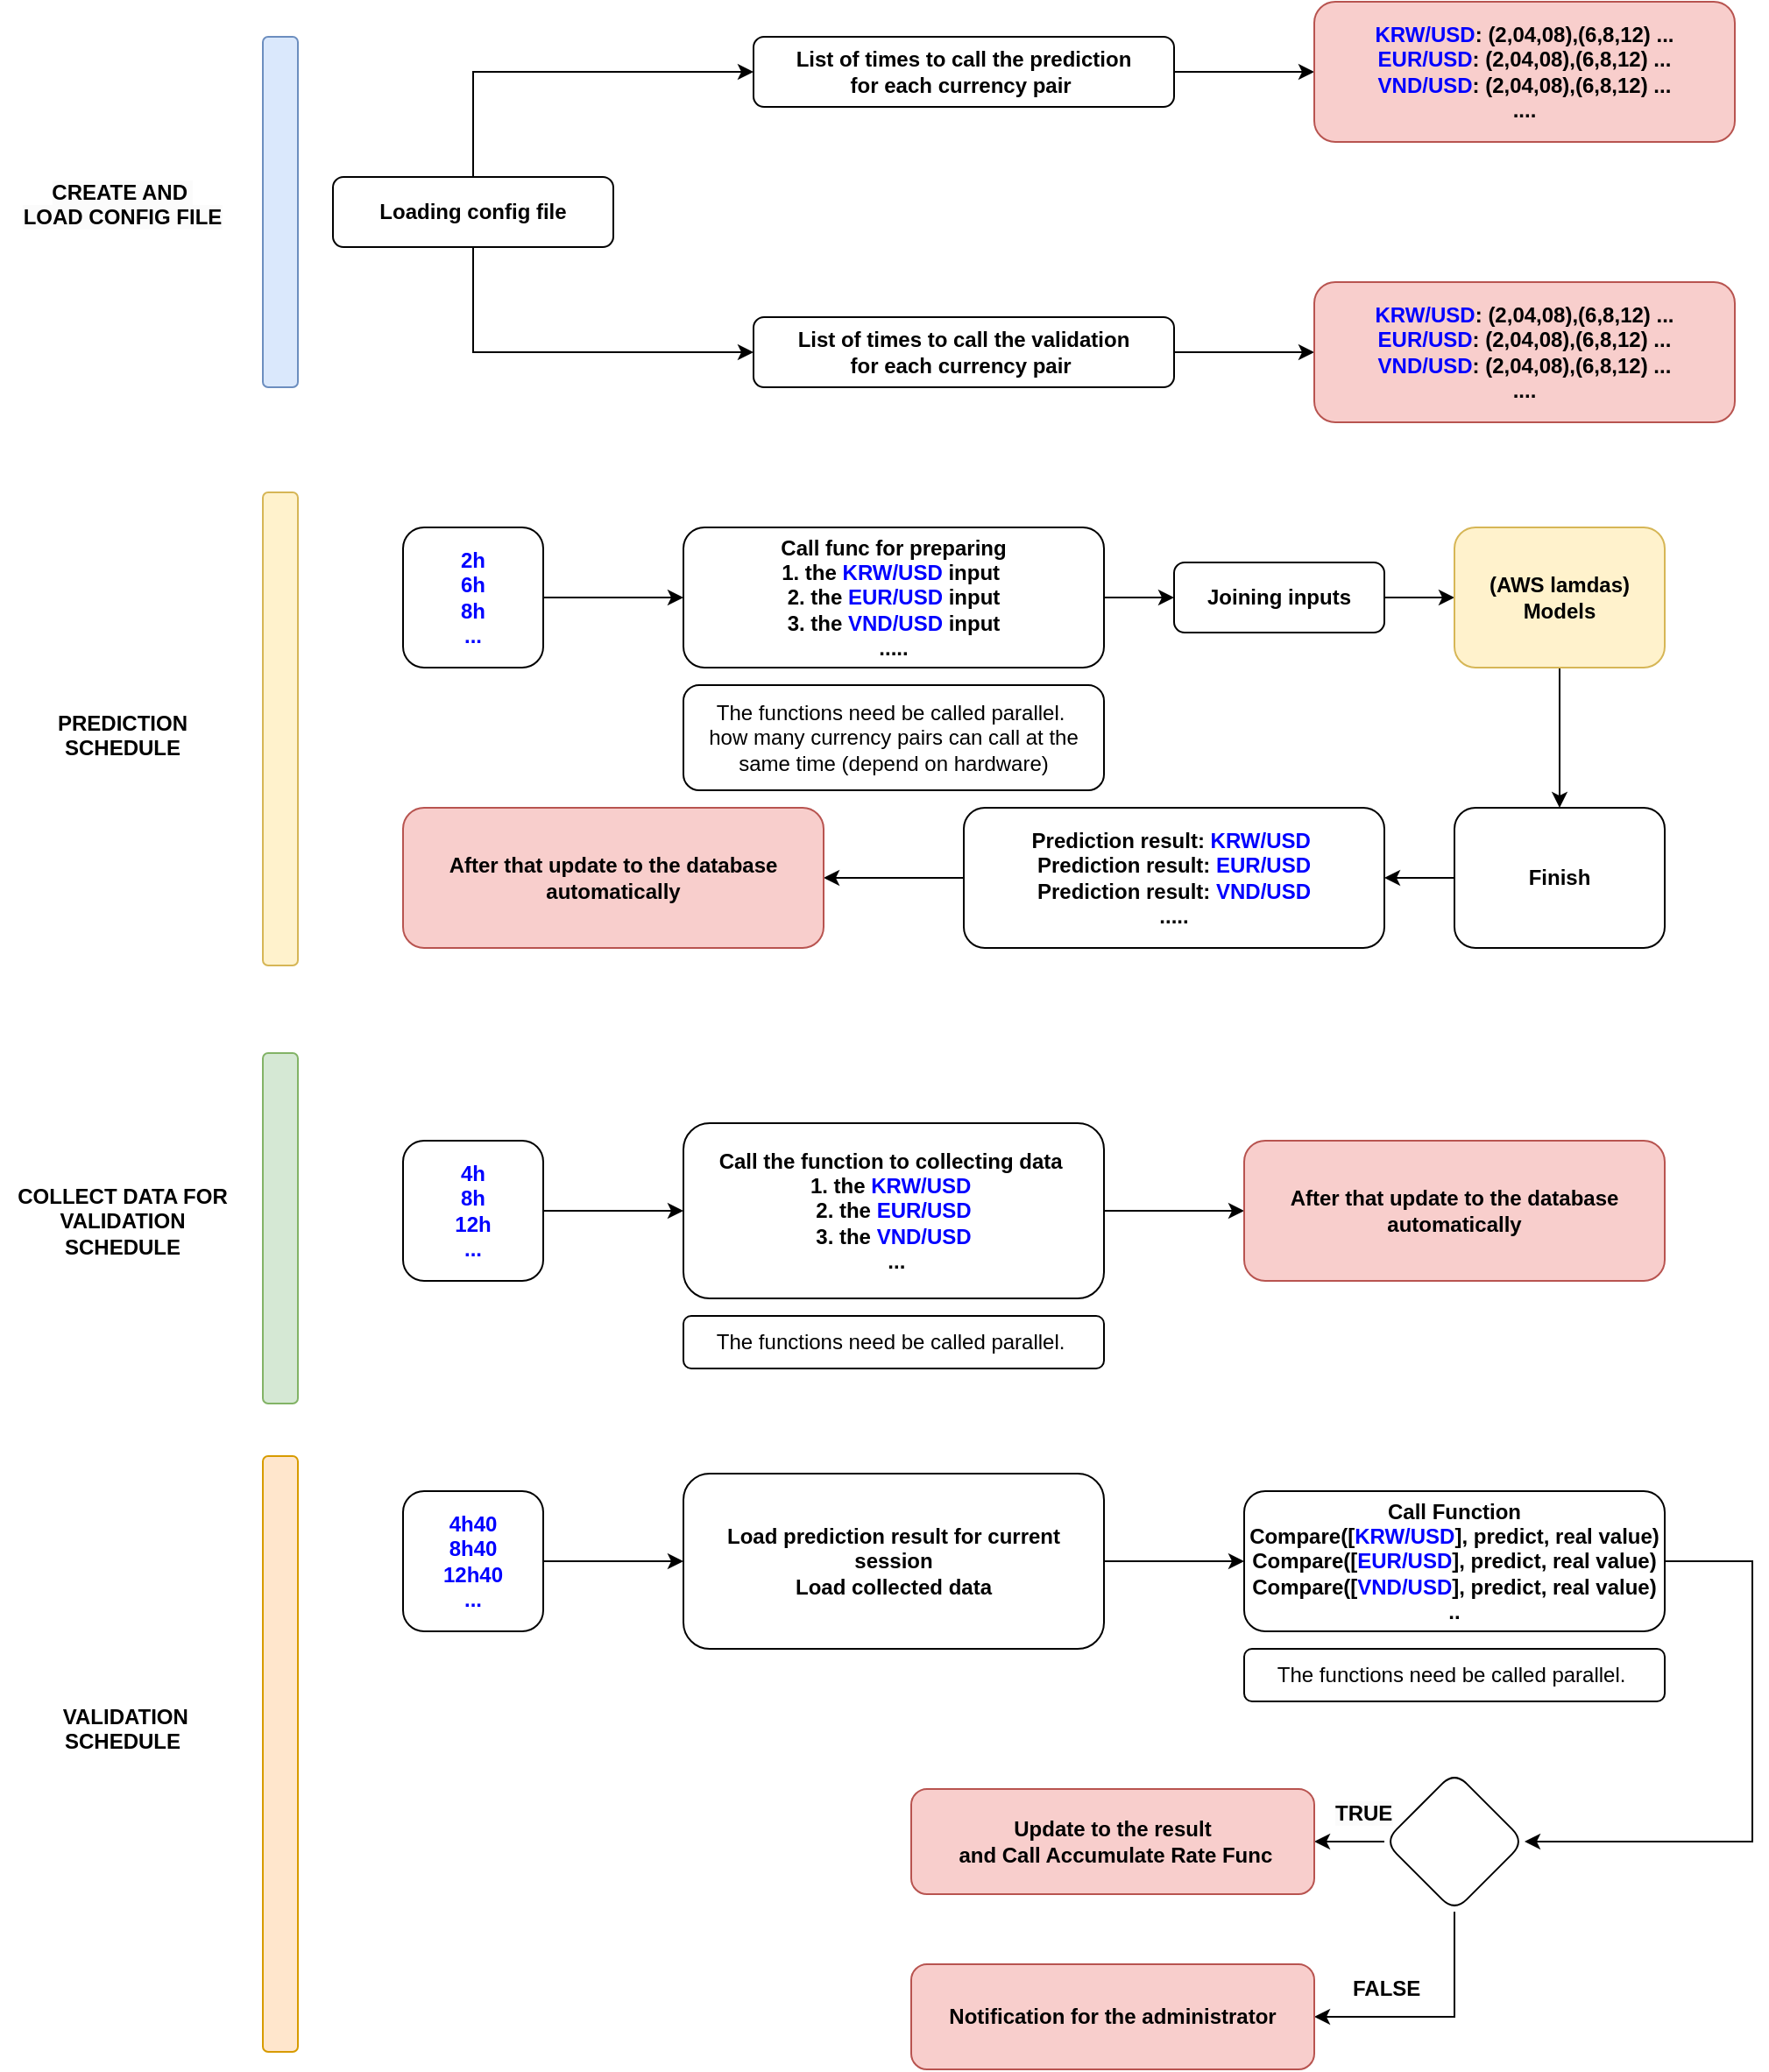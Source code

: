 <mxfile version="21.0.6" type="github">
  <diagram name="Page-1" id="74e2e168-ea6b-b213-b513-2b3c1d86103e">
    <mxGraphModel dx="1362" dy="775" grid="1" gridSize="10" guides="1" tooltips="1" connect="1" arrows="1" fold="1" page="1" pageScale="1" pageWidth="1100" pageHeight="850" background="none" math="0" shadow="0">
      <root>
        <mxCell id="0" />
        <mxCell id="1" parent="0" />
        <mxCell id="ErkjVR_Kb-ZnLnvYWNeu-3" value="" style="edgeStyle=orthogonalEdgeStyle;rounded=0;orthogonalLoop=1;jettySize=auto;html=1;" edge="1" parent="1" source="ErkjVR_Kb-ZnLnvYWNeu-1" target="ErkjVR_Kb-ZnLnvYWNeu-2">
          <mxGeometry relative="1" as="geometry">
            <Array as="points">
              <mxPoint x="320" y="180" />
            </Array>
          </mxGeometry>
        </mxCell>
        <mxCell id="ErkjVR_Kb-ZnLnvYWNeu-5" style="edgeStyle=orthogonalEdgeStyle;rounded=0;orthogonalLoop=1;jettySize=auto;html=1;" edge="1" parent="1" source="ErkjVR_Kb-ZnLnvYWNeu-1" target="ErkjVR_Kb-ZnLnvYWNeu-4">
          <mxGeometry relative="1" as="geometry">
            <Array as="points">
              <mxPoint x="320" y="340" />
            </Array>
          </mxGeometry>
        </mxCell>
        <mxCell id="ErkjVR_Kb-ZnLnvYWNeu-1" value="Loading config file" style="rounded=1;whiteSpace=wrap;html=1;fontStyle=1" vertex="1" parent="1">
          <mxGeometry x="240" y="240" width="160" height="40" as="geometry" />
        </mxCell>
        <mxCell id="ErkjVR_Kb-ZnLnvYWNeu-7" value="" style="edgeStyle=orthogonalEdgeStyle;rounded=0;orthogonalLoop=1;jettySize=auto;html=1;" edge="1" parent="1" source="ErkjVR_Kb-ZnLnvYWNeu-2" target="ErkjVR_Kb-ZnLnvYWNeu-6">
          <mxGeometry relative="1" as="geometry" />
        </mxCell>
        <mxCell id="ErkjVR_Kb-ZnLnvYWNeu-2" value="List of times to call the prediction&lt;br&gt;for each currency pair&amp;nbsp;" style="whiteSpace=wrap;html=1;rounded=1;fontStyle=1;" vertex="1" parent="1">
          <mxGeometry x="480" y="160" width="240" height="40" as="geometry" />
        </mxCell>
        <mxCell id="ErkjVR_Kb-ZnLnvYWNeu-9" style="edgeStyle=orthogonalEdgeStyle;rounded=0;orthogonalLoop=1;jettySize=auto;html=1;entryX=0;entryY=0.5;entryDx=0;entryDy=0;" edge="1" parent="1" source="ErkjVR_Kb-ZnLnvYWNeu-4" target="ErkjVR_Kb-ZnLnvYWNeu-8">
          <mxGeometry relative="1" as="geometry" />
        </mxCell>
        <mxCell id="ErkjVR_Kb-ZnLnvYWNeu-4" value="List of times to call the validation&lt;br&gt;for each currency pair&amp;nbsp;" style="whiteSpace=wrap;html=1;rounded=1;fontStyle=1;" vertex="1" parent="1">
          <mxGeometry x="480" y="320" width="240" height="40" as="geometry" />
        </mxCell>
        <mxCell id="ErkjVR_Kb-ZnLnvYWNeu-6" value="&lt;font color=&quot;#0000ff&quot;&gt;KRW/USD&lt;/font&gt;: (2,04,08),(6,8,12) ...&lt;br&gt;&lt;font color=&quot;#0000ff&quot;&gt;EUR/USD&lt;/font&gt;: (2,04,08),(6,8,12) ...&lt;br&gt;&lt;font color=&quot;#0000ff&quot;&gt;VND/USD&lt;/font&gt;: (2,04,08),(6,8,12) ...&lt;br&gt;...." style="whiteSpace=wrap;html=1;rounded=1;fontStyle=1;fillColor=#f8cecc;strokeColor=#b85450;" vertex="1" parent="1">
          <mxGeometry x="800" y="140" width="240" height="80" as="geometry" />
        </mxCell>
        <mxCell id="ErkjVR_Kb-ZnLnvYWNeu-8" value="&lt;font color=&quot;#0000ff&quot;&gt;KRW/USD&lt;/font&gt;: (2,04,08),(6,8,12) ...&lt;br&gt;&lt;font color=&quot;#0000ff&quot;&gt;EUR/USD&lt;/font&gt;: (2,04,08),(6,8,12) ...&lt;br&gt;&lt;font color=&quot;#0000ff&quot;&gt;VND/USD&lt;/font&gt;: (2,04,08),(6,8,12) ...&lt;br&gt;...." style="whiteSpace=wrap;html=1;rounded=1;fontStyle=1;fillColor=#f8cecc;strokeColor=#b85450;" vertex="1" parent="1">
          <mxGeometry x="800" y="300" width="240" height="80" as="geometry" />
        </mxCell>
        <mxCell id="ErkjVR_Kb-ZnLnvYWNeu-14" value="" style="edgeStyle=orthogonalEdgeStyle;rounded=0;orthogonalLoop=1;jettySize=auto;html=1;" edge="1" parent="1" source="ErkjVR_Kb-ZnLnvYWNeu-10">
          <mxGeometry relative="1" as="geometry">
            <mxPoint x="720" y="480" as="targetPoint" />
          </mxGeometry>
        </mxCell>
        <mxCell id="ErkjVR_Kb-ZnLnvYWNeu-10" value="Call func for preparing &lt;br&gt;1. the&lt;font color=&quot;#0000ff&quot;&gt;&amp;nbsp;KRW/USD&amp;nbsp;&lt;/font&gt;input&lt;font color=&quot;#0000ff&quot;&gt;&amp;nbsp;&lt;/font&gt;&lt;br&gt;2. the&amp;nbsp;&lt;font color=&quot;#0000ff&quot;&gt;EUR/USD&amp;nbsp;&lt;/font&gt;input&lt;br&gt;3. the&amp;nbsp;&lt;font color=&quot;#0000ff&quot;&gt;VND/USD&amp;nbsp;&lt;/font&gt;input&lt;br&gt;....." style="whiteSpace=wrap;html=1;rounded=1;fontStyle=1;" vertex="1" parent="1">
          <mxGeometry x="440" y="440" width="240" height="80" as="geometry" />
        </mxCell>
        <mxCell id="ErkjVR_Kb-ZnLnvYWNeu-12" style="edgeStyle=orthogonalEdgeStyle;rounded=0;orthogonalLoop=1;jettySize=auto;html=1;" edge="1" parent="1" source="ErkjVR_Kb-ZnLnvYWNeu-11" target="ErkjVR_Kb-ZnLnvYWNeu-10">
          <mxGeometry relative="1" as="geometry" />
        </mxCell>
        <mxCell id="ErkjVR_Kb-ZnLnvYWNeu-11" value="&lt;font color=&quot;#0000ff&quot;&gt;2h&lt;br&gt;6h&lt;br&gt;8h&lt;br&gt;...&lt;br&gt;&lt;/font&gt;" style="whiteSpace=wrap;html=1;rounded=1;fontStyle=1;" vertex="1" parent="1">
          <mxGeometry x="280" y="440" width="80" height="80" as="geometry" />
        </mxCell>
        <mxCell id="ErkjVR_Kb-ZnLnvYWNeu-15" value="The functions need be called parallel.&amp;nbsp;&lt;br&gt;how many currency pairs can call at the same time (depend on hardware)" style="rounded=1;whiteSpace=wrap;html=1;" vertex="1" parent="1">
          <mxGeometry x="440" y="530" width="240" height="60" as="geometry" />
        </mxCell>
        <mxCell id="ErkjVR_Kb-ZnLnvYWNeu-18" value="" style="edgeStyle=orthogonalEdgeStyle;rounded=0;orthogonalLoop=1;jettySize=auto;html=1;" edge="1" parent="1" source="ErkjVR_Kb-ZnLnvYWNeu-16" target="ErkjVR_Kb-ZnLnvYWNeu-17">
          <mxGeometry relative="1" as="geometry" />
        </mxCell>
        <mxCell id="ErkjVR_Kb-ZnLnvYWNeu-16" value="Joining inputs" style="whiteSpace=wrap;html=1;rounded=1;fontStyle=1;" vertex="1" parent="1">
          <mxGeometry x="720" y="460" width="120" height="40" as="geometry" />
        </mxCell>
        <mxCell id="ErkjVR_Kb-ZnLnvYWNeu-20" value="" style="edgeStyle=orthogonalEdgeStyle;rounded=0;orthogonalLoop=1;jettySize=auto;html=1;" edge="1" parent="1" source="ErkjVR_Kb-ZnLnvYWNeu-17" target="ErkjVR_Kb-ZnLnvYWNeu-19">
          <mxGeometry relative="1" as="geometry" />
        </mxCell>
        <mxCell id="ErkjVR_Kb-ZnLnvYWNeu-17" value="(AWS lamdas)&lt;br&gt;Models" style="whiteSpace=wrap;html=1;rounded=1;fontStyle=1;fillColor=#fff2cc;strokeColor=#d6b656;" vertex="1" parent="1">
          <mxGeometry x="880" y="440" width="120" height="80" as="geometry" />
        </mxCell>
        <mxCell id="ErkjVR_Kb-ZnLnvYWNeu-22" value="" style="edgeStyle=orthogonalEdgeStyle;rounded=0;orthogonalLoop=1;jettySize=auto;html=1;" edge="1" parent="1" source="ErkjVR_Kb-ZnLnvYWNeu-19" target="ErkjVR_Kb-ZnLnvYWNeu-21">
          <mxGeometry relative="1" as="geometry" />
        </mxCell>
        <mxCell id="ErkjVR_Kb-ZnLnvYWNeu-19" value="Finish" style="whiteSpace=wrap;html=1;rounded=1;fontStyle=1;" vertex="1" parent="1">
          <mxGeometry x="880" y="600" width="120" height="80" as="geometry" />
        </mxCell>
        <mxCell id="ErkjVR_Kb-ZnLnvYWNeu-24" value="" style="edgeStyle=orthogonalEdgeStyle;rounded=0;orthogonalLoop=1;jettySize=auto;html=1;" edge="1" parent="1" source="ErkjVR_Kb-ZnLnvYWNeu-21" target="ErkjVR_Kb-ZnLnvYWNeu-23">
          <mxGeometry relative="1" as="geometry" />
        </mxCell>
        <mxCell id="ErkjVR_Kb-ZnLnvYWNeu-21" value="Prediction result:&lt;font style=&quot;border-color: var(--border-color);&quot; color=&quot;#0000ff&quot;&gt;&amp;nbsp;KRW/USD&amp;nbsp;&lt;/font&gt;&lt;br style=&quot;border-color: var(--border-color);&quot;&gt;Prediction result:&amp;nbsp;&lt;font style=&quot;border-color: var(--border-color);&quot; color=&quot;#0000ff&quot;&gt;EUR/USD&lt;/font&gt;&lt;br style=&quot;border-color: var(--border-color);&quot;&gt;Prediction result:&amp;nbsp;&lt;font style=&quot;border-color: var(--border-color);&quot; color=&quot;#0000ff&quot;&gt;VND/USD&lt;/font&gt;&lt;br style=&quot;border-color: var(--border-color);&quot;&gt;....." style="whiteSpace=wrap;html=1;rounded=1;fontStyle=1;" vertex="1" parent="1">
          <mxGeometry x="600" y="600" width="240" height="80" as="geometry" />
        </mxCell>
        <mxCell id="ErkjVR_Kb-ZnLnvYWNeu-23" value="After that update to the database automatically" style="whiteSpace=wrap;html=1;rounded=1;fontStyle=1;fillColor=#f8cecc;strokeColor=#b85450;" vertex="1" parent="1">
          <mxGeometry x="280" y="600" width="240" height="80" as="geometry" />
        </mxCell>
        <mxCell id="ErkjVR_Kb-ZnLnvYWNeu-25" value="" style="edgeStyle=orthogonalEdgeStyle;rounded=0;orthogonalLoop=1;jettySize=auto;html=1;" edge="1" parent="1" source="ErkjVR_Kb-ZnLnvYWNeu-26" target="ErkjVR_Kb-ZnLnvYWNeu-38">
          <mxGeometry relative="1" as="geometry">
            <mxPoint x="720" y="830" as="targetPoint" />
          </mxGeometry>
        </mxCell>
        <mxCell id="ErkjVR_Kb-ZnLnvYWNeu-26" value="Call the function to collecting data&amp;nbsp;&lt;br&gt;1. the&lt;font style=&quot;border-color: var(--border-color);&quot; color=&quot;#0000ff&quot;&gt;&amp;nbsp;KRW/USD&amp;nbsp;&lt;/font&gt;&lt;br style=&quot;border-color: var(--border-color);&quot;&gt;2. the&amp;nbsp;&lt;font style=&quot;border-color: var(--border-color);&quot; color=&quot;#0000ff&quot;&gt;EUR/USD&lt;/font&gt;&lt;br style=&quot;border-color: var(--border-color);&quot;&gt;3. the&amp;nbsp;&lt;font style=&quot;border-color: var(--border-color);&quot; color=&quot;#0000ff&quot;&gt;VND/USD&lt;/font&gt;&lt;br&gt;&amp;nbsp;..." style="whiteSpace=wrap;html=1;rounded=1;fontStyle=1;" vertex="1" parent="1">
          <mxGeometry x="440" y="780" width="240" height="100" as="geometry" />
        </mxCell>
        <mxCell id="ErkjVR_Kb-ZnLnvYWNeu-27" style="edgeStyle=orthogonalEdgeStyle;rounded=0;orthogonalLoop=1;jettySize=auto;html=1;" edge="1" parent="1" source="ErkjVR_Kb-ZnLnvYWNeu-28" target="ErkjVR_Kb-ZnLnvYWNeu-26">
          <mxGeometry relative="1" as="geometry" />
        </mxCell>
        <mxCell id="ErkjVR_Kb-ZnLnvYWNeu-28" value="&lt;font color=&quot;#0000ff&quot;&gt;4h&lt;br&gt;8h&lt;br&gt;12h&lt;br&gt;...&lt;br&gt;&lt;/font&gt;" style="whiteSpace=wrap;html=1;rounded=1;fontStyle=1;" vertex="1" parent="1">
          <mxGeometry x="280" y="790" width="80" height="80" as="geometry" />
        </mxCell>
        <mxCell id="ErkjVR_Kb-ZnLnvYWNeu-29" value="The functions need be called parallel.&amp;nbsp;" style="rounded=1;whiteSpace=wrap;html=1;" vertex="1" parent="1">
          <mxGeometry x="440" y="890" width="240" height="30" as="geometry" />
        </mxCell>
        <mxCell id="ErkjVR_Kb-ZnLnvYWNeu-38" value="After that update to the database automatically" style="whiteSpace=wrap;html=1;rounded=1;fontStyle=1;fillColor=#f8cecc;strokeColor=#b85450;" vertex="1" parent="1">
          <mxGeometry x="760" y="790" width="240" height="80" as="geometry" />
        </mxCell>
        <mxCell id="ErkjVR_Kb-ZnLnvYWNeu-39" value="" style="edgeStyle=orthogonalEdgeStyle;rounded=0;orthogonalLoop=1;jettySize=auto;html=1;" edge="1" parent="1" source="ErkjVR_Kb-ZnLnvYWNeu-40" target="ErkjVR_Kb-ZnLnvYWNeu-44">
          <mxGeometry relative="1" as="geometry">
            <mxPoint x="720" y="1030" as="targetPoint" />
          </mxGeometry>
        </mxCell>
        <mxCell id="ErkjVR_Kb-ZnLnvYWNeu-40" value="Load prediction result for current session&lt;br&gt;Load collected data" style="whiteSpace=wrap;html=1;rounded=1;fontStyle=1;" vertex="1" parent="1">
          <mxGeometry x="440" y="980" width="240" height="100" as="geometry" />
        </mxCell>
        <mxCell id="ErkjVR_Kb-ZnLnvYWNeu-41" style="edgeStyle=orthogonalEdgeStyle;rounded=0;orthogonalLoop=1;jettySize=auto;html=1;" edge="1" parent="1" source="ErkjVR_Kb-ZnLnvYWNeu-42" target="ErkjVR_Kb-ZnLnvYWNeu-40">
          <mxGeometry relative="1" as="geometry" />
        </mxCell>
        <mxCell id="ErkjVR_Kb-ZnLnvYWNeu-42" value="&lt;font color=&quot;#0000ff&quot;&gt;4h40&lt;br&gt;8h40&lt;br&gt;12h40&lt;br&gt;...&lt;br&gt;&lt;/font&gt;" style="whiteSpace=wrap;html=1;rounded=1;fontStyle=1;" vertex="1" parent="1">
          <mxGeometry x="280" y="990" width="80" height="80" as="geometry" />
        </mxCell>
        <mxCell id="ErkjVR_Kb-ZnLnvYWNeu-48" value="" style="edgeStyle=orthogonalEdgeStyle;rounded=0;orthogonalLoop=1;jettySize=auto;html=1;" edge="1" parent="1" source="ErkjVR_Kb-ZnLnvYWNeu-44" target="ErkjVR_Kb-ZnLnvYWNeu-47">
          <mxGeometry relative="1" as="geometry">
            <Array as="points">
              <mxPoint x="1050" y="1030" />
              <mxPoint x="1050" y="1190" />
            </Array>
          </mxGeometry>
        </mxCell>
        <mxCell id="ErkjVR_Kb-ZnLnvYWNeu-44" value="Call Function &lt;br&gt;Compare([&lt;font color=&quot;#0000ff&quot;&gt;KRW/USD&lt;/font&gt;], predict, real value)&lt;br&gt;Compare([&lt;font color=&quot;#0000ff&quot;&gt;EUR/USD&lt;/font&gt;], predict, real value)&lt;br&gt;Compare([&lt;font color=&quot;#0000ff&quot;&gt;VND/USD&lt;/font&gt;], predict, real value)&lt;br&gt;.." style="whiteSpace=wrap;html=1;rounded=1;fontStyle=1;" vertex="1" parent="1">
          <mxGeometry x="760" y="990" width="240" height="80" as="geometry" />
        </mxCell>
        <mxCell id="ErkjVR_Kb-ZnLnvYWNeu-45" value="The functions need be called parallel.&amp;nbsp;" style="rounded=1;whiteSpace=wrap;html=1;" vertex="1" parent="1">
          <mxGeometry x="760" y="1080" width="240" height="30" as="geometry" />
        </mxCell>
        <mxCell id="ErkjVR_Kb-ZnLnvYWNeu-50" value="" style="edgeStyle=orthogonalEdgeStyle;rounded=0;orthogonalLoop=1;jettySize=auto;html=1;" edge="1" parent="1" source="ErkjVR_Kb-ZnLnvYWNeu-47" target="ErkjVR_Kb-ZnLnvYWNeu-49">
          <mxGeometry relative="1" as="geometry" />
        </mxCell>
        <mxCell id="ErkjVR_Kb-ZnLnvYWNeu-53" value="" style="edgeStyle=orthogonalEdgeStyle;rounded=0;orthogonalLoop=1;jettySize=auto;html=1;" edge="1" parent="1" source="ErkjVR_Kb-ZnLnvYWNeu-47" target="ErkjVR_Kb-ZnLnvYWNeu-52">
          <mxGeometry relative="1" as="geometry">
            <Array as="points">
              <mxPoint x="880" y="1290" />
            </Array>
          </mxGeometry>
        </mxCell>
        <mxCell id="ErkjVR_Kb-ZnLnvYWNeu-47" value="" style="rhombus;whiteSpace=wrap;html=1;rounded=1;fontStyle=1;" vertex="1" parent="1">
          <mxGeometry x="840" y="1150" width="80" height="80" as="geometry" />
        </mxCell>
        <mxCell id="ErkjVR_Kb-ZnLnvYWNeu-49" value="Update to the result&lt;br&gt;&amp;nbsp;and Call Accumulate Rate Func" style="whiteSpace=wrap;html=1;rounded=1;fontStyle=1;fillColor=#f8cecc;strokeColor=#b85450;" vertex="1" parent="1">
          <mxGeometry x="570" y="1160" width="230" height="60" as="geometry" />
        </mxCell>
        <mxCell id="ErkjVR_Kb-ZnLnvYWNeu-51" value="&lt;span style=&quot;color: rgb(0, 0, 0); font-family: Helvetica; font-size: 12px; font-style: normal; font-variant-ligatures: normal; font-variant-caps: normal; font-weight: 700; letter-spacing: normal; orphans: 2; text-align: center; text-indent: 0px; text-transform: none; widows: 2; word-spacing: 0px; -webkit-text-stroke-width: 0px; background-color: rgb(251, 251, 251); text-decoration-thickness: initial; text-decoration-style: initial; text-decoration-color: initial; float: none; display: inline !important;&quot;&gt;TRUE&lt;/span&gt;" style="text;whiteSpace=wrap;html=1;" vertex="1" parent="1">
          <mxGeometry x="810" y="1160" width="70" height="40" as="geometry" />
        </mxCell>
        <mxCell id="ErkjVR_Kb-ZnLnvYWNeu-52" value="Notification for the administrator" style="whiteSpace=wrap;html=1;rounded=1;fontStyle=1;fillColor=#f8cecc;strokeColor=#b85450;" vertex="1" parent="1">
          <mxGeometry x="570" y="1260" width="230" height="60" as="geometry" />
        </mxCell>
        <mxCell id="ErkjVR_Kb-ZnLnvYWNeu-54" value="&lt;div style=&quot;text-align: center;&quot;&gt;&lt;span style=&quot;background-color: initial;&quot;&gt;&lt;b&gt;FALSE&lt;/b&gt;&lt;/span&gt;&lt;/div&gt;" style="text;whiteSpace=wrap;html=1;" vertex="1" parent="1">
          <mxGeometry x="820" y="1260" width="70" height="40" as="geometry" />
        </mxCell>
        <mxCell id="ErkjVR_Kb-ZnLnvYWNeu-55" value="" style="rounded=1;whiteSpace=wrap;html=1;fillColor=#dae8fc;strokeColor=#6c8ebf;" vertex="1" parent="1">
          <mxGeometry x="200" y="160" width="20" height="200" as="geometry" />
        </mxCell>
        <mxCell id="ErkjVR_Kb-ZnLnvYWNeu-56" value="&lt;span style=&quot;color: rgb(0, 0, 0); font-family: Helvetica; font-size: 12px; font-style: normal; font-variant-ligatures: normal; font-variant-caps: normal; letter-spacing: normal; orphans: 2; text-indent: 0px; text-transform: none; widows: 2; word-spacing: 0px; -webkit-text-stroke-width: 0px; background-color: rgb(251, 251, 251); text-decoration-thickness: initial; text-decoration-style: initial; text-decoration-color: initial; float: none; display: inline !important;&quot;&gt;CREATE AND&amp;nbsp;&lt;/span&gt;&lt;br style=&quot;border-color: var(--border-color); color: rgb(0, 0, 0); font-family: Helvetica; font-size: 12px; font-style: normal; font-variant-ligatures: normal; font-variant-caps: normal; letter-spacing: normal; orphans: 2; text-indent: 0px; text-transform: none; widows: 2; word-spacing: 0px; -webkit-text-stroke-width: 0px; background-color: rgb(251, 251, 251); text-decoration-thickness: initial; text-decoration-style: initial; text-decoration-color: initial;&quot;&gt;&lt;span style=&quot;color: rgb(0, 0, 0); font-family: Helvetica; font-size: 12px; font-style: normal; font-variant-ligatures: normal; font-variant-caps: normal; letter-spacing: normal; orphans: 2; text-indent: 0px; text-transform: none; widows: 2; word-spacing: 0px; -webkit-text-stroke-width: 0px; background-color: rgb(251, 251, 251); text-decoration-thickness: initial; text-decoration-style: initial; text-decoration-color: initial; float: none; display: inline !important;&quot;&gt;LOAD CONFIG FILE&lt;br&gt;&lt;/span&gt;" style="text;whiteSpace=wrap;html=1;align=center;fontStyle=1" vertex="1" parent="1">
          <mxGeometry x="50" y="235" width="140" height="50" as="geometry" />
        </mxCell>
        <mxCell id="ErkjVR_Kb-ZnLnvYWNeu-57" value="" style="rounded=1;whiteSpace=wrap;html=1;fillColor=#fff2cc;strokeColor=#d6b656;" vertex="1" parent="1">
          <mxGeometry x="200" y="420" width="20" height="270" as="geometry" />
        </mxCell>
        <mxCell id="ErkjVR_Kb-ZnLnvYWNeu-58" value="PREDICTION&lt;br&gt;SCHEDULE" style="text;whiteSpace=wrap;html=1;align=center;fontStyle=1" vertex="1" parent="1">
          <mxGeometry x="50" y="537.5" width="140" height="45" as="geometry" />
        </mxCell>
        <mxCell id="ErkjVR_Kb-ZnLnvYWNeu-59" value="" style="rounded=1;whiteSpace=wrap;html=1;fillColor=#d5e8d4;strokeColor=#82b366;" vertex="1" parent="1">
          <mxGeometry x="200" y="740" width="20" height="200" as="geometry" />
        </mxCell>
        <mxCell id="ErkjVR_Kb-ZnLnvYWNeu-60" value="COLLECT DATA FOR VALIDATION&lt;br&gt;SCHEDULE" style="text;whiteSpace=wrap;html=1;align=center;fontStyle=1" vertex="1" parent="1">
          <mxGeometry x="50" y="807.5" width="140" height="45" as="geometry" />
        </mxCell>
        <mxCell id="ErkjVR_Kb-ZnLnvYWNeu-61" value="" style="rounded=1;whiteSpace=wrap;html=1;fillColor=#ffe6cc;strokeColor=#d79b00;" vertex="1" parent="1">
          <mxGeometry x="200" y="970" width="20" height="340" as="geometry" />
        </mxCell>
        <mxCell id="ErkjVR_Kb-ZnLnvYWNeu-62" value="&amp;nbsp;VALIDATION&lt;br&gt;SCHEDULE" style="text;whiteSpace=wrap;html=1;align=center;fontStyle=1" vertex="1" parent="1">
          <mxGeometry x="50" y="1105" width="140" height="45" as="geometry" />
        </mxCell>
      </root>
    </mxGraphModel>
  </diagram>
</mxfile>
